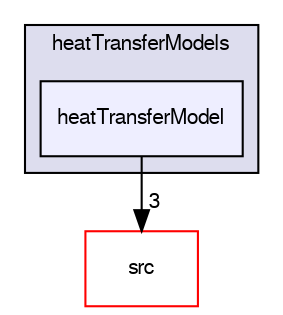 digraph "applications/solvers/multiphase/twoPhaseEulerFoam/interfacialModels/heatTransferModels/heatTransferModel" {
  bgcolor=transparent;
  compound=true
  node [ fontsize="10", fontname="FreeSans"];
  edge [ labelfontsize="10", labelfontname="FreeSans"];
  subgraph clusterdir_81d54ca60ad155def2638f1cea9745c5 {
    graph [ bgcolor="#ddddee", pencolor="black", label="heatTransferModels" fontname="FreeSans", fontsize="10", URL="dir_81d54ca60ad155def2638f1cea9745c5.html"]
  dir_02939a8259f52a33b9e419191ff5ec28 [shape=box, label="heatTransferModel", style="filled", fillcolor="#eeeeff", pencolor="black", URL="dir_02939a8259f52a33b9e419191ff5ec28.html"];
  }
  dir_68267d1309a1af8e8297ef4c3efbcdba [shape=box label="src" color="red" URL="dir_68267d1309a1af8e8297ef4c3efbcdba.html"];
  dir_02939a8259f52a33b9e419191ff5ec28->dir_68267d1309a1af8e8297ef4c3efbcdba [headlabel="3", labeldistance=1.5 headhref="dir_000185_000577.html"];
}
